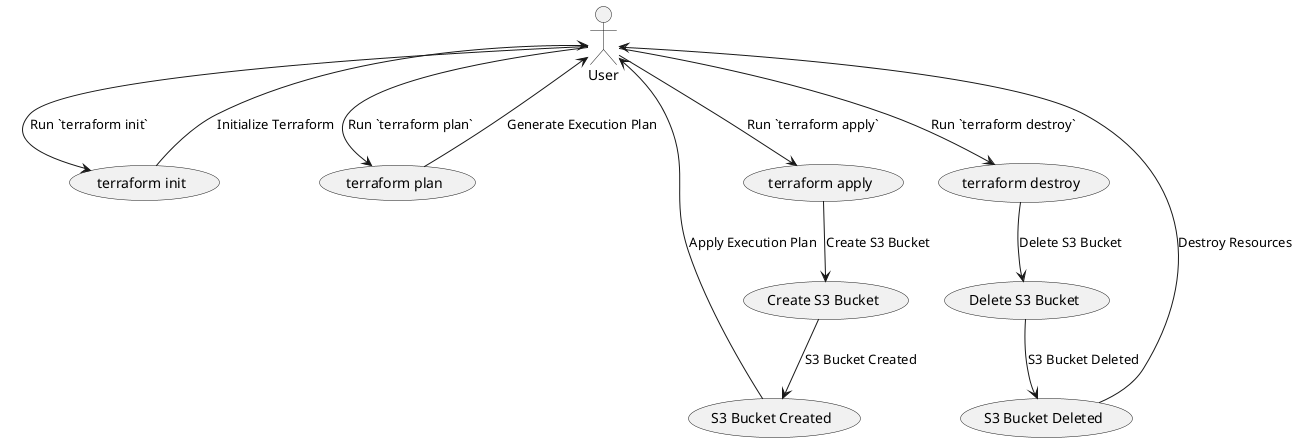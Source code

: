 @startuml
actor User

User --> (terraform init) : Run `terraform init`
(terraform init) --> User : Initialize Terraform

User --> (terraform plan) : Run `terraform plan`
(terraform plan) --> User : Generate Execution Plan

User --> (terraform apply) : Run `terraform apply`
(terraform apply) --> (Create S3 Bucket) : Create S3 Bucket
(Create S3 Bucket) --> (S3 Bucket Created) : S3 Bucket Created
(S3 Bucket Created) --> User : Apply Execution Plan

User --> (terraform destroy) : Run `terraform destroy`
(terraform destroy) --> (Delete S3 Bucket) : Delete S3 Bucket
(Delete S3 Bucket) --> (S3 Bucket Deleted) : S3 Bucket Deleted
(S3 Bucket Deleted) --> User : Destroy Resources

@enduml
